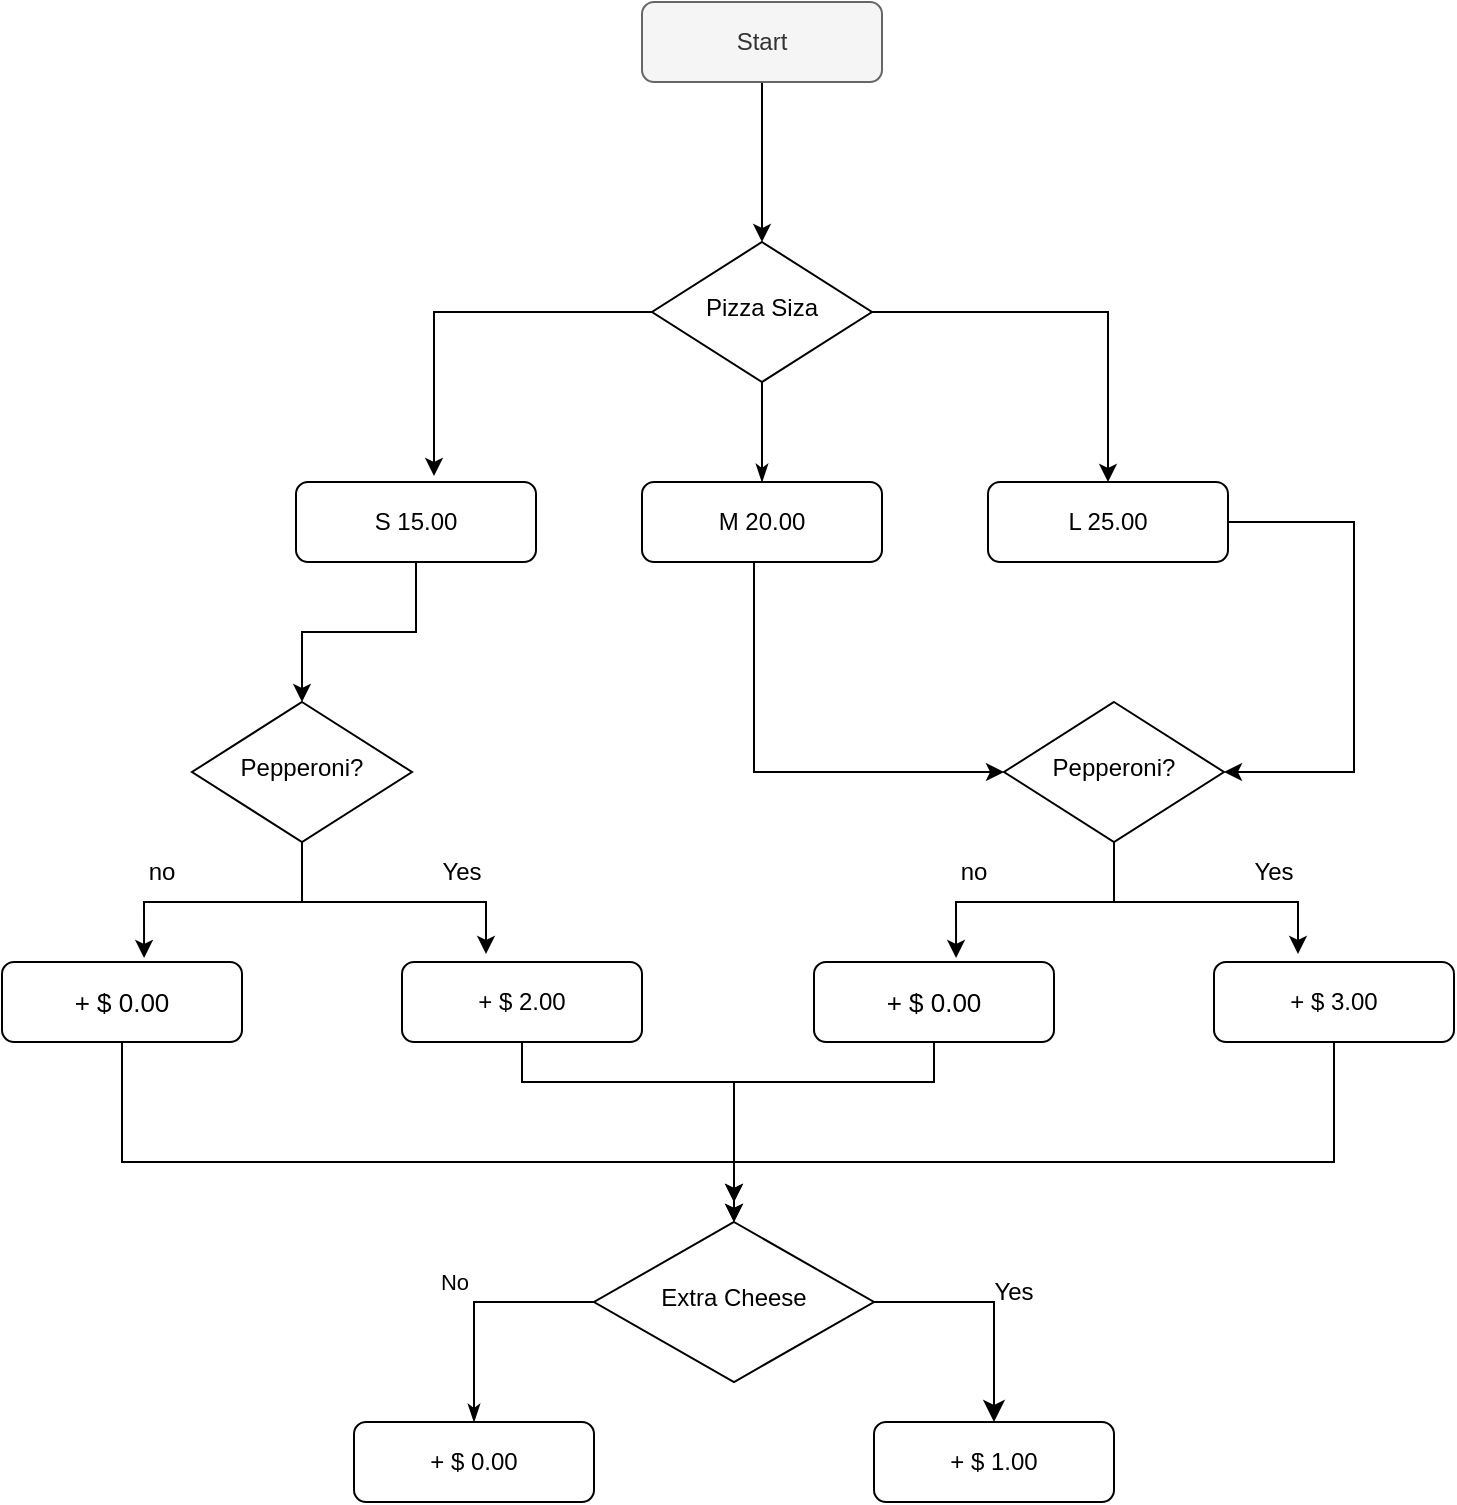<mxfile version="20.8.11" type="github">
  <diagram id="C5RBs43oDa-KdzZeNtuy" name="Page-1">
    <mxGraphModel dx="913" dy="477" grid="1" gridSize="10" guides="1" tooltips="1" connect="1" arrows="1" fold="1" page="1" pageScale="1" pageWidth="827" pageHeight="1169" math="0" shadow="0">
      <root>
        <mxCell id="WIyWlLk6GJQsqaUBKTNV-0" />
        <mxCell id="WIyWlLk6GJQsqaUBKTNV-1" parent="WIyWlLk6GJQsqaUBKTNV-0" />
        <mxCell id="WYd0JVGSpL9NEH95KiKn-1" style="edgeStyle=orthogonalEdgeStyle;rounded=0;orthogonalLoop=1;jettySize=auto;html=1;entryX=0.5;entryY=0;entryDx=0;entryDy=0;" edge="1" parent="WIyWlLk6GJQsqaUBKTNV-1" source="WIyWlLk6GJQsqaUBKTNV-3" target="WIyWlLk6GJQsqaUBKTNV-10">
          <mxGeometry relative="1" as="geometry" />
        </mxCell>
        <mxCell id="WIyWlLk6GJQsqaUBKTNV-3" value="Start" style="rounded=1;whiteSpace=wrap;html=1;fontSize=12;glass=0;strokeWidth=1;shadow=0;fillColor=#f5f5f5;strokeColor=#666666;fontColor=#333333;" parent="WIyWlLk6GJQsqaUBKTNV-1" vertex="1">
          <mxGeometry x="354" y="80" width="120" height="40" as="geometry" />
        </mxCell>
        <mxCell id="Kf52zj2Yry_CGXezNxRl-0" style="edgeStyle=orthogonalEdgeStyle;rounded=0;orthogonalLoop=1;jettySize=auto;html=1;exitX=0;exitY=0.5;exitDx=0;exitDy=0;endArrow=classicThin;endFill=1;entryX=0.5;entryY=0;entryDx=0;entryDy=0;" parent="WIyWlLk6GJQsqaUBKTNV-1" source="WIyWlLk6GJQsqaUBKTNV-6" target="WIyWlLk6GJQsqaUBKTNV-12" edge="1">
          <mxGeometry relative="1" as="geometry">
            <mxPoint x="280" y="740" as="targetPoint" />
          </mxGeometry>
        </mxCell>
        <mxCell id="WIyWlLk6GJQsqaUBKTNV-6" value="Extra Cheese" style="rhombus;whiteSpace=wrap;html=1;shadow=0;fontFamily=Helvetica;fontSize=12;align=center;strokeWidth=1;spacing=6;spacingTop=-4;" parent="WIyWlLk6GJQsqaUBKTNV-1" vertex="1">
          <mxGeometry x="330" y="690" width="140" height="80" as="geometry" />
        </mxCell>
        <mxCell id="WIyWlLk6GJQsqaUBKTNV-7" value="+ $ 1.00" style="rounded=1;whiteSpace=wrap;html=1;fontSize=12;glass=0;strokeWidth=1;shadow=0;" parent="WIyWlLk6GJQsqaUBKTNV-1" vertex="1">
          <mxGeometry x="470" y="790" width="120" height="40" as="geometry" />
        </mxCell>
        <mxCell id="WIyWlLk6GJQsqaUBKTNV-10" value="Pizza Siza" style="rhombus;whiteSpace=wrap;html=1;shadow=0;fontFamily=Helvetica;fontSize=12;align=center;strokeWidth=1;spacing=6;spacingTop=-4;" parent="WIyWlLk6GJQsqaUBKTNV-1" vertex="1">
          <mxGeometry x="359" y="200" width="110" height="70" as="geometry" />
        </mxCell>
        <mxCell id="WYd0JVGSpL9NEH95KiKn-23" style="edgeStyle=orthogonalEdgeStyle;rounded=0;orthogonalLoop=1;jettySize=auto;html=1;endArrow=classic;endFill=1;" edge="1" parent="WIyWlLk6GJQsqaUBKTNV-1" source="WIyWlLk6GJQsqaUBKTNV-11" target="Kf52zj2Yry_CGXezNxRl-12">
          <mxGeometry relative="1" as="geometry" />
        </mxCell>
        <mxCell id="WIyWlLk6GJQsqaUBKTNV-11" value="S 15.00" style="rounded=1;whiteSpace=wrap;html=1;fontSize=12;glass=0;strokeWidth=1;shadow=0;" parent="WIyWlLk6GJQsqaUBKTNV-1" vertex="1">
          <mxGeometry x="181" y="320" width="120" height="40" as="geometry" />
        </mxCell>
        <mxCell id="WIyWlLk6GJQsqaUBKTNV-12" value="+ $ 0.00" style="rounded=1;whiteSpace=wrap;html=1;fontSize=12;glass=0;strokeWidth=1;shadow=0;" parent="WIyWlLk6GJQsqaUBKTNV-1" vertex="1">
          <mxGeometry x="210" y="790" width="120" height="40" as="geometry" />
        </mxCell>
        <mxCell id="WYd0JVGSpL9NEH95KiKn-20" style="edgeStyle=orthogonalEdgeStyle;rounded=0;orthogonalLoop=1;jettySize=auto;html=1;entryX=0;entryY=0.5;entryDx=0;entryDy=0;" edge="1" parent="WIyWlLk6GJQsqaUBKTNV-1" source="Kf52zj2Yry_CGXezNxRl-2" target="WYd0JVGSpL9NEH95KiKn-11">
          <mxGeometry relative="1" as="geometry">
            <Array as="points">
              <mxPoint x="410" y="465" />
            </Array>
          </mxGeometry>
        </mxCell>
        <mxCell id="Kf52zj2Yry_CGXezNxRl-2" value="M 20.00" style="rounded=1;whiteSpace=wrap;html=1;fontSize=12;glass=0;strokeWidth=1;shadow=0;" parent="WIyWlLk6GJQsqaUBKTNV-1" vertex="1">
          <mxGeometry x="354" y="320" width="120" height="40" as="geometry" />
        </mxCell>
        <mxCell id="WYd0JVGSpL9NEH95KiKn-22" style="edgeStyle=orthogonalEdgeStyle;rounded=0;orthogonalLoop=1;jettySize=auto;html=1;entryX=1;entryY=0.5;entryDx=0;entryDy=0;endArrow=classic;endFill=1;exitX=1;exitY=0.5;exitDx=0;exitDy=0;" edge="1" parent="WIyWlLk6GJQsqaUBKTNV-1" source="Kf52zj2Yry_CGXezNxRl-3" target="WYd0JVGSpL9NEH95KiKn-11">
          <mxGeometry relative="1" as="geometry">
            <Array as="points">
              <mxPoint x="710" y="340" />
              <mxPoint x="710" y="465" />
            </Array>
          </mxGeometry>
        </mxCell>
        <mxCell id="Kf52zj2Yry_CGXezNxRl-3" value="L 25.00" style="rounded=1;whiteSpace=wrap;html=1;fontSize=12;glass=0;strokeWidth=1;shadow=0;" parent="WIyWlLk6GJQsqaUBKTNV-1" vertex="1">
          <mxGeometry x="527" y="320" width="120" height="40" as="geometry" />
        </mxCell>
        <mxCell id="Kf52zj2Yry_CGXezNxRl-10" value="" style="group" parent="WIyWlLk6GJQsqaUBKTNV-1" vertex="1" connectable="0">
          <mxGeometry x="510" y="710" width="60" height="30" as="geometry" />
        </mxCell>
        <mxCell id="WIyWlLk6GJQsqaUBKTNV-5" value="No" style="edgeStyle=orthogonalEdgeStyle;rounded=0;html=1;jettySize=auto;orthogonalLoop=1;fontSize=11;endArrow=classic;endFill=1;endSize=8;strokeWidth=1;shadow=0;labelBackgroundColor=none;" parent="Kf52zj2Yry_CGXezNxRl-10" source="WIyWlLk6GJQsqaUBKTNV-6" target="WIyWlLk6GJQsqaUBKTNV-7" edge="1">
          <mxGeometry x="-1" y="210" relative="1" as="geometry">
            <mxPoint x="-210" y="200" as="offset" />
            <Array as="points">
              <mxPoint x="20" y="20" />
            </Array>
          </mxGeometry>
        </mxCell>
        <mxCell id="Kf52zj2Yry_CGXezNxRl-9" value="Yes" style="text;strokeColor=none;align=center;fillColor=none;html=1;verticalAlign=middle;whiteSpace=wrap;rounded=0;" parent="Kf52zj2Yry_CGXezNxRl-10" vertex="1">
          <mxGeometry width="60" height="30" as="geometry" />
        </mxCell>
        <mxCell id="Kf52zj2Yry_CGXezNxRl-12" value="Pepperoni?" style="rhombus;whiteSpace=wrap;html=1;shadow=0;fontFamily=Helvetica;fontSize=12;align=center;strokeWidth=1;spacing=6;spacingTop=-4;" parent="WIyWlLk6GJQsqaUBKTNV-1" vertex="1">
          <mxGeometry x="129" y="430" width="110" height="70" as="geometry" />
        </mxCell>
        <mxCell id="WYd0JVGSpL9NEH95KiKn-24" style="edgeStyle=orthogonalEdgeStyle;rounded=0;orthogonalLoop=1;jettySize=auto;html=1;endArrow=classic;endFill=1;" edge="1" parent="WIyWlLk6GJQsqaUBKTNV-1" source="Kf52zj2Yry_CGXezNxRl-17" target="WIyWlLk6GJQsqaUBKTNV-6">
          <mxGeometry relative="1" as="geometry">
            <Array as="points">
              <mxPoint x="94" y="660" />
              <mxPoint x="400" y="660" />
            </Array>
          </mxGeometry>
        </mxCell>
        <mxCell id="Kf52zj2Yry_CGXezNxRl-17" value="&lt;font style=&quot;font-size: 13px;&quot;&gt;+ $ 0.00&lt;/font&gt;" style="rounded=1;whiteSpace=wrap;html=1;fontSize=12;glass=0;strokeWidth=1;shadow=0;" parent="WIyWlLk6GJQsqaUBKTNV-1" vertex="1">
          <mxGeometry x="34" y="560" width="120" height="40" as="geometry" />
        </mxCell>
        <mxCell id="WYd0JVGSpL9NEH95KiKn-25" style="edgeStyle=orthogonalEdgeStyle;rounded=0;orthogonalLoop=1;jettySize=auto;html=1;endArrow=classic;endFill=1;exitX=0.5;exitY=1;exitDx=0;exitDy=0;" edge="1" parent="WIyWlLk6GJQsqaUBKTNV-1" source="Kf52zj2Yry_CGXezNxRl-18">
          <mxGeometry relative="1" as="geometry">
            <mxPoint x="400" y="680" as="targetPoint" />
            <Array as="points">
              <mxPoint x="294" y="620" />
              <mxPoint x="400" y="620" />
            </Array>
          </mxGeometry>
        </mxCell>
        <mxCell id="Kf52zj2Yry_CGXezNxRl-18" value="+ $ 2.00" style="rounded=1;whiteSpace=wrap;html=1;fontSize=12;glass=0;strokeWidth=1;shadow=0;" parent="WIyWlLk6GJQsqaUBKTNV-1" vertex="1">
          <mxGeometry x="234" y="560" width="120" height="40" as="geometry" />
        </mxCell>
        <mxCell id="Kf52zj2Yry_CGXezNxRl-27" value="" style="group" parent="WIyWlLk6GJQsqaUBKTNV-1" vertex="1" connectable="0">
          <mxGeometry x="84" y="500" width="60" height="30" as="geometry" />
        </mxCell>
        <mxCell id="Kf52zj2Yry_CGXezNxRl-19" style="edgeStyle=orthogonalEdgeStyle;rounded=0;orthogonalLoop=1;jettySize=auto;html=1;entryX=0.592;entryY=-0.05;entryDx=0;entryDy=0;entryPerimeter=0;endArrow=classic;endFill=1;" parent="Kf52zj2Yry_CGXezNxRl-27" source="Kf52zj2Yry_CGXezNxRl-12" target="Kf52zj2Yry_CGXezNxRl-17" edge="1">
          <mxGeometry relative="1" as="geometry" />
        </mxCell>
        <mxCell id="Kf52zj2Yry_CGXezNxRl-25" value="no" style="text;strokeColor=none;align=center;fillColor=none;html=1;verticalAlign=middle;whiteSpace=wrap;rounded=0;" parent="Kf52zj2Yry_CGXezNxRl-27" vertex="1">
          <mxGeometry width="60" height="30" as="geometry" />
        </mxCell>
        <mxCell id="Kf52zj2Yry_CGXezNxRl-28" value="" style="group" parent="WIyWlLk6GJQsqaUBKTNV-1" vertex="1" connectable="0">
          <mxGeometry x="234" y="500" width="60" height="30" as="geometry" />
        </mxCell>
        <mxCell id="Kf52zj2Yry_CGXezNxRl-20" style="edgeStyle=orthogonalEdgeStyle;rounded=0;orthogonalLoop=1;jettySize=auto;html=1;entryX=0.35;entryY=-0.1;entryDx=0;entryDy=0;entryPerimeter=0;endArrow=classic;endFill=1;" parent="Kf52zj2Yry_CGXezNxRl-28" source="Kf52zj2Yry_CGXezNxRl-12" target="Kf52zj2Yry_CGXezNxRl-18" edge="1">
          <mxGeometry relative="1" as="geometry" />
        </mxCell>
        <mxCell id="Kf52zj2Yry_CGXezNxRl-24" value="Yes" style="text;strokeColor=none;align=center;fillColor=none;html=1;verticalAlign=middle;whiteSpace=wrap;rounded=0;" parent="Kf52zj2Yry_CGXezNxRl-28" vertex="1">
          <mxGeometry width="60" height="30" as="geometry" />
        </mxCell>
        <mxCell id="Kf52zj2Yry_CGXezNxRl-6" style="edgeStyle=orthogonalEdgeStyle;rounded=0;orthogonalLoop=1;jettySize=auto;html=1;entryX=0.5;entryY=0;entryDx=0;entryDy=0;endArrow=classic;endFill=1;" parent="WIyWlLk6GJQsqaUBKTNV-1" source="WIyWlLk6GJQsqaUBKTNV-10" target="Kf52zj2Yry_CGXezNxRl-3" edge="1">
          <mxGeometry relative="1" as="geometry" />
        </mxCell>
        <mxCell id="Kf52zj2Yry_CGXezNxRl-8" style="edgeStyle=orthogonalEdgeStyle;rounded=0;orthogonalLoop=1;jettySize=auto;html=1;entryX=0.575;entryY=-0.075;entryDx=0;entryDy=0;entryPerimeter=0;endArrow=classic;endFill=1;" parent="WIyWlLk6GJQsqaUBKTNV-1" source="WIyWlLk6GJQsqaUBKTNV-10" target="WIyWlLk6GJQsqaUBKTNV-11" edge="1">
          <mxGeometry relative="1" as="geometry" />
        </mxCell>
        <mxCell id="Kf52zj2Yry_CGXezNxRl-5" value="" style="edgeStyle=orthogonalEdgeStyle;rounded=0;orthogonalLoop=1;jettySize=auto;html=1;endArrow=classicThin;endFill=1;" parent="WIyWlLk6GJQsqaUBKTNV-1" source="WIyWlLk6GJQsqaUBKTNV-10" target="Kf52zj2Yry_CGXezNxRl-2" edge="1">
          <mxGeometry relative="1" as="geometry" />
        </mxCell>
        <mxCell id="WYd0JVGSpL9NEH95KiKn-11" value="Pepperoni?" style="rhombus;whiteSpace=wrap;html=1;shadow=0;fontFamily=Helvetica;fontSize=12;align=center;strokeWidth=1;spacing=6;spacingTop=-4;" vertex="1" parent="WIyWlLk6GJQsqaUBKTNV-1">
          <mxGeometry x="535" y="430" width="110" height="70" as="geometry" />
        </mxCell>
        <mxCell id="WYd0JVGSpL9NEH95KiKn-26" style="edgeStyle=orthogonalEdgeStyle;rounded=0;orthogonalLoop=1;jettySize=auto;html=1;endArrow=classic;endFill=1;" edge="1" parent="WIyWlLk6GJQsqaUBKTNV-1" source="WYd0JVGSpL9NEH95KiKn-12">
          <mxGeometry relative="1" as="geometry">
            <mxPoint x="400" y="680" as="targetPoint" />
            <Array as="points">
              <mxPoint x="500" y="620" />
              <mxPoint x="400" y="620" />
            </Array>
          </mxGeometry>
        </mxCell>
        <mxCell id="WYd0JVGSpL9NEH95KiKn-12" value="&lt;font style=&quot;font-size: 13px;&quot;&gt;+ $ 0.00&lt;/font&gt;" style="rounded=1;whiteSpace=wrap;html=1;fontSize=12;glass=0;strokeWidth=1;shadow=0;" vertex="1" parent="WIyWlLk6GJQsqaUBKTNV-1">
          <mxGeometry x="440" y="560" width="120" height="40" as="geometry" />
        </mxCell>
        <mxCell id="WYd0JVGSpL9NEH95KiKn-27" style="edgeStyle=orthogonalEdgeStyle;rounded=0;orthogonalLoop=1;jettySize=auto;html=1;endArrow=classic;endFill=1;exitX=0.5;exitY=1;exitDx=0;exitDy=0;" edge="1" parent="WIyWlLk6GJQsqaUBKTNV-1" source="WYd0JVGSpL9NEH95KiKn-13">
          <mxGeometry relative="1" as="geometry">
            <mxPoint x="400" y="690" as="targetPoint" />
            <Array as="points">
              <mxPoint x="700" y="660" />
              <mxPoint x="400" y="660" />
            </Array>
          </mxGeometry>
        </mxCell>
        <mxCell id="WYd0JVGSpL9NEH95KiKn-13" value="+ $ 3.00" style="rounded=1;whiteSpace=wrap;html=1;fontSize=12;glass=0;strokeWidth=1;shadow=0;" vertex="1" parent="WIyWlLk6GJQsqaUBKTNV-1">
          <mxGeometry x="640" y="560" width="120" height="40" as="geometry" />
        </mxCell>
        <mxCell id="WYd0JVGSpL9NEH95KiKn-14" value="" style="group" vertex="1" connectable="0" parent="WIyWlLk6GJQsqaUBKTNV-1">
          <mxGeometry x="490" y="500" width="60" height="30" as="geometry" />
        </mxCell>
        <mxCell id="WYd0JVGSpL9NEH95KiKn-15" style="edgeStyle=orthogonalEdgeStyle;rounded=0;orthogonalLoop=1;jettySize=auto;html=1;entryX=0.592;entryY=-0.05;entryDx=0;entryDy=0;entryPerimeter=0;endArrow=classic;endFill=1;" edge="1" parent="WYd0JVGSpL9NEH95KiKn-14" source="WYd0JVGSpL9NEH95KiKn-11" target="WYd0JVGSpL9NEH95KiKn-12">
          <mxGeometry relative="1" as="geometry" />
        </mxCell>
        <mxCell id="WYd0JVGSpL9NEH95KiKn-16" value="no" style="text;strokeColor=none;align=center;fillColor=none;html=1;verticalAlign=middle;whiteSpace=wrap;rounded=0;" vertex="1" parent="WYd0JVGSpL9NEH95KiKn-14">
          <mxGeometry width="60" height="30" as="geometry" />
        </mxCell>
        <mxCell id="WYd0JVGSpL9NEH95KiKn-17" value="" style="group" vertex="1" connectable="0" parent="WIyWlLk6GJQsqaUBKTNV-1">
          <mxGeometry x="640" y="500" width="60" height="30" as="geometry" />
        </mxCell>
        <mxCell id="WYd0JVGSpL9NEH95KiKn-18" style="edgeStyle=orthogonalEdgeStyle;rounded=0;orthogonalLoop=1;jettySize=auto;html=1;entryX=0.35;entryY=-0.1;entryDx=0;entryDy=0;entryPerimeter=0;endArrow=classic;endFill=1;" edge="1" parent="WYd0JVGSpL9NEH95KiKn-17" source="WYd0JVGSpL9NEH95KiKn-11" target="WYd0JVGSpL9NEH95KiKn-13">
          <mxGeometry relative="1" as="geometry" />
        </mxCell>
        <mxCell id="WYd0JVGSpL9NEH95KiKn-19" value="Yes" style="text;strokeColor=none;align=center;fillColor=none;html=1;verticalAlign=middle;whiteSpace=wrap;rounded=0;" vertex="1" parent="WYd0JVGSpL9NEH95KiKn-17">
          <mxGeometry width="60" height="30" as="geometry" />
        </mxCell>
      </root>
    </mxGraphModel>
  </diagram>
</mxfile>
